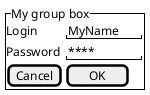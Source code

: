 @startsalt
{^"My group box"
  Login    | "MyName   "
  Password | "****     "
  [Cancel] | [  OK   ]
}
@endsalt